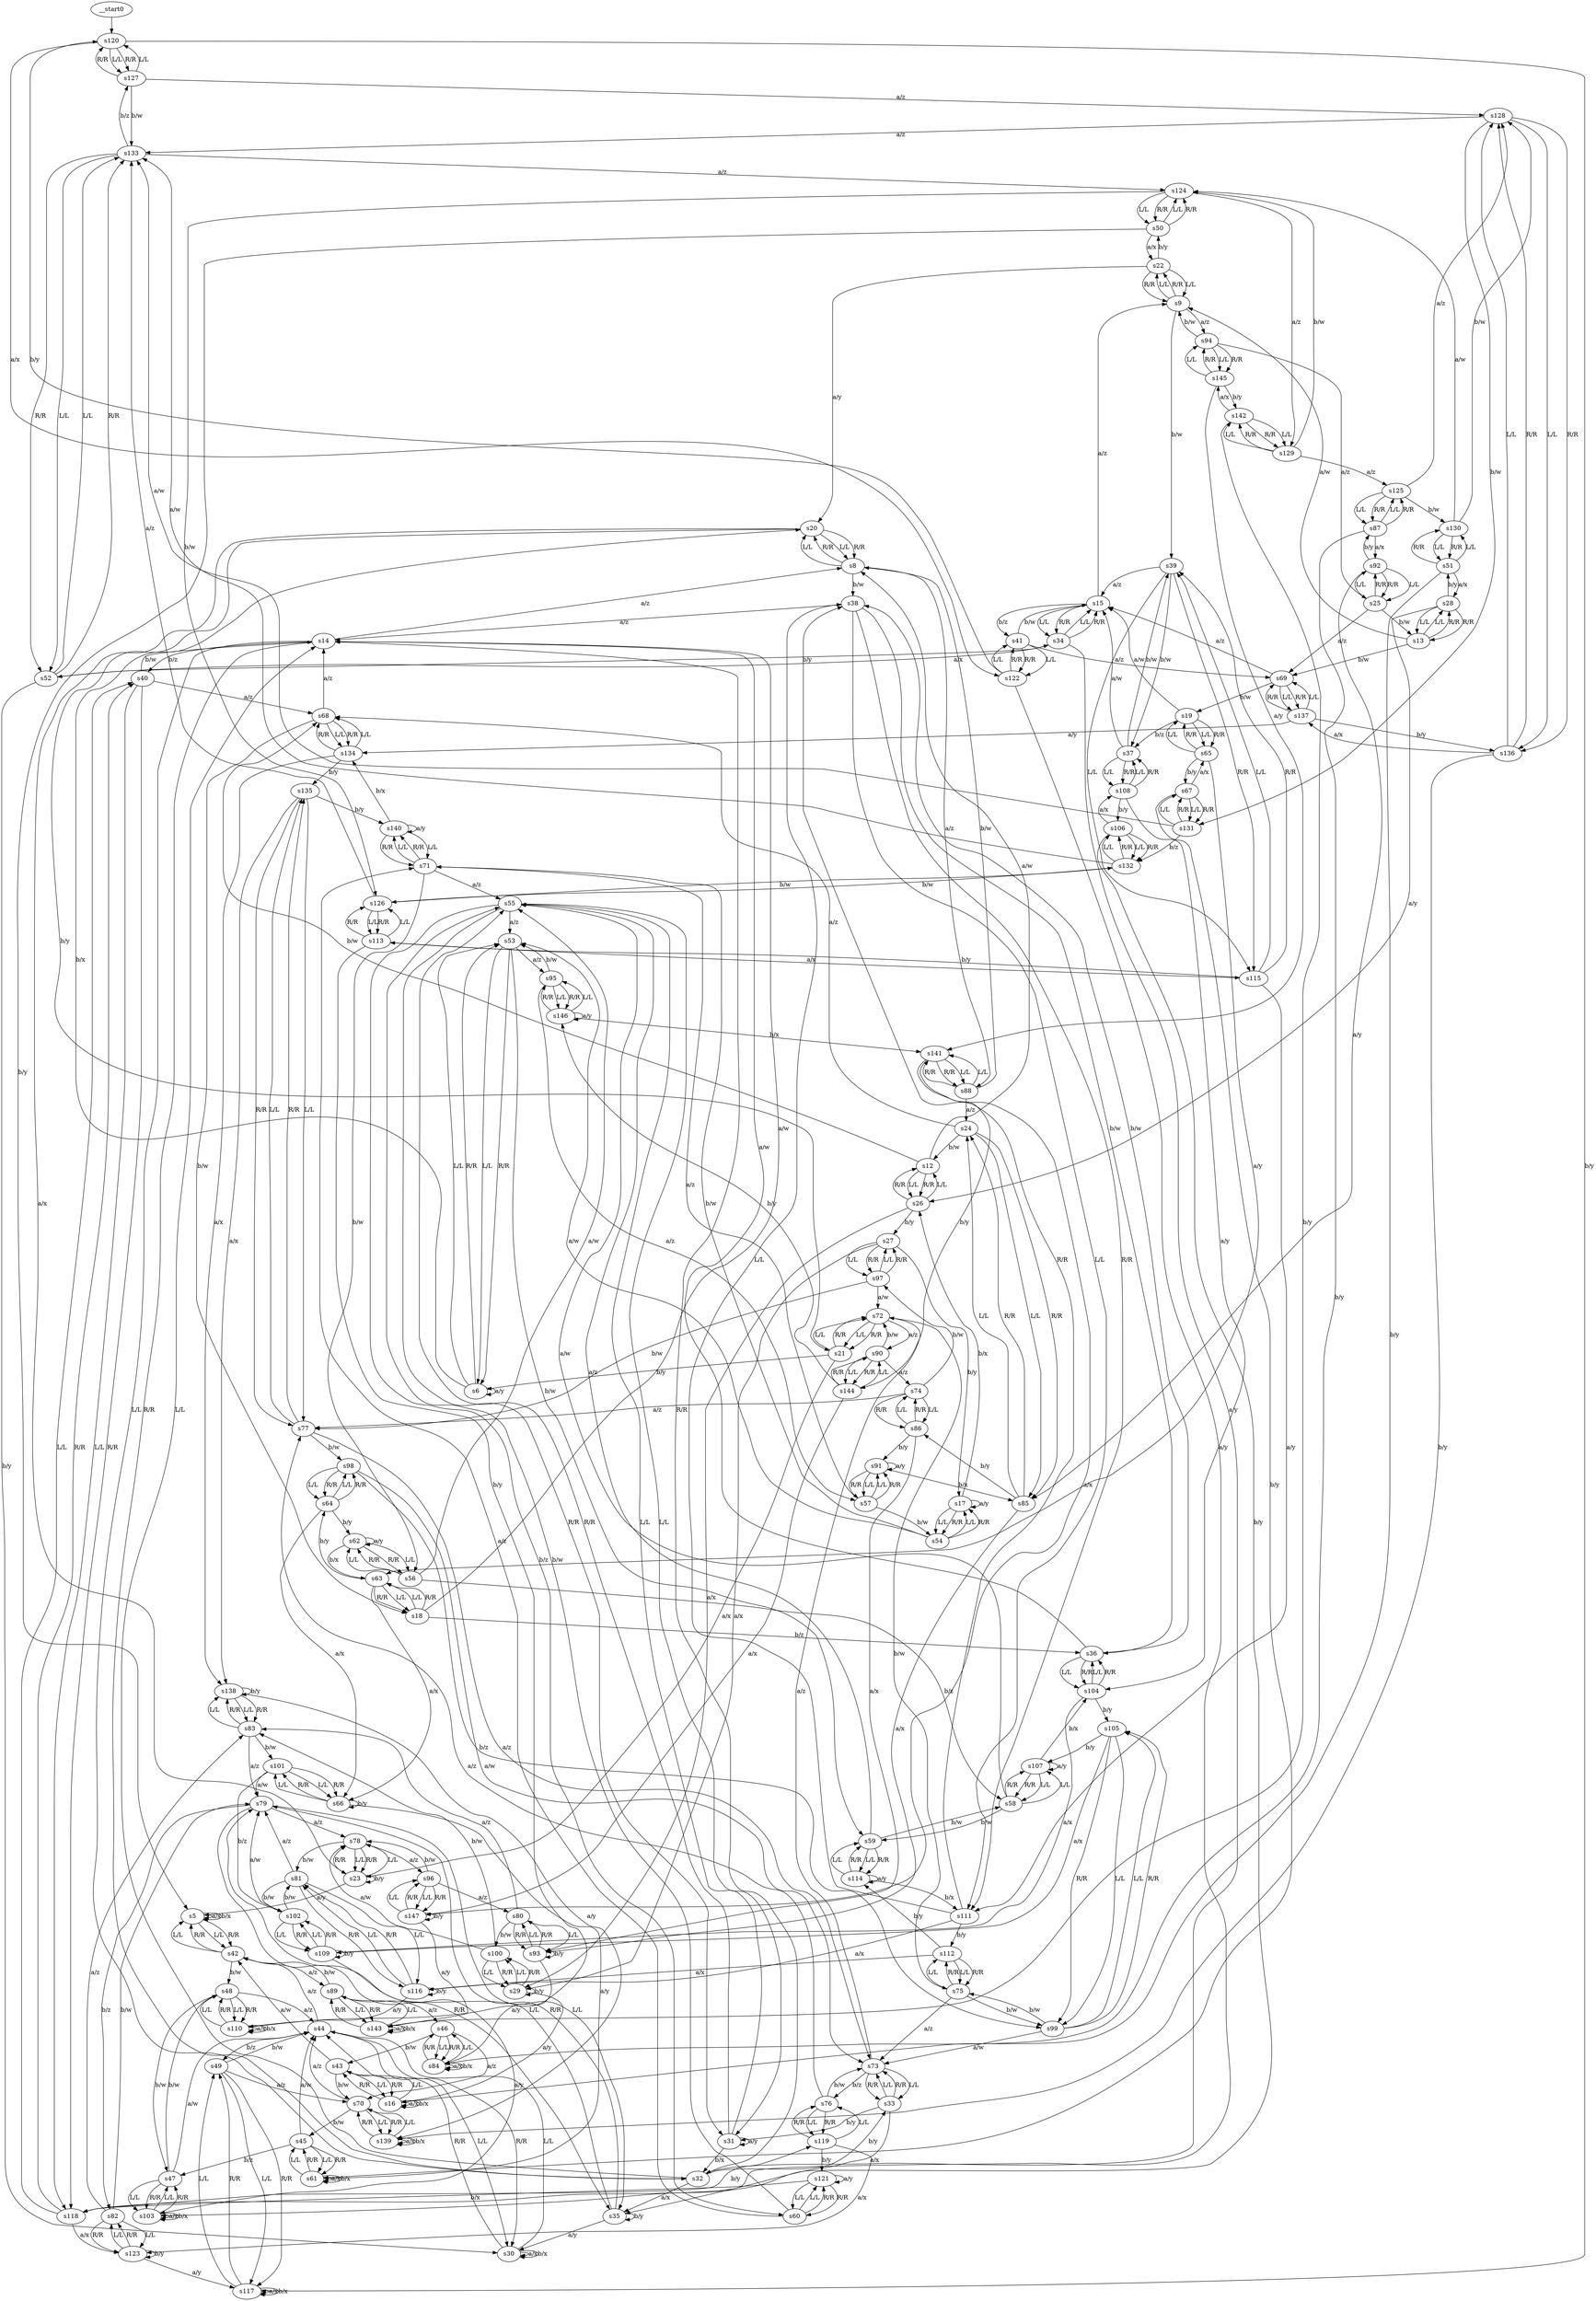 digraph g {
  __start0 -> s120;

  s120 -> s127 [label="L/L"]
  s120 -> s127 [label="R/R"]
  s120 -> s122 [label="a/x"]
  s120 -> s117 [label="b/y"]
  s5 -> s42 [label="L/L"]
  s5 -> s42 [label="R/R"]
  s5 -> s5 [label="a/x"]
  s5 -> s5 [label="b/x"]
  s6 -> s53 [label="L/L"]
  s6 -> s53 [label="R/R"]
  s6 -> s6 [label="a/y"]
  s6 -> s20 [label="b/x"]
  s8 -> s20 [label="L/L"]
  s8 -> s20 [label="R/R"]
  s8 -> s88 [label="a/z"]
  s8 -> s38 [label="b/w"]
  s9 -> s22 [label="L/L"]
  s9 -> s22 [label="R/R"]
  s9 -> s94 [label="a/z"]
  s9 -> s39 [label="b/w"]
  s12 -> s26 [label="L/L"]
  s12 -> s26 [label="R/R"]
  s12 -> s8 [label="a/w"]
  s12 -> s68 [label="b/w"]
  s13 -> s28 [label="L/L"]
  s13 -> s28 [label="R/R"]
  s13 -> s9 [label="a/w"]
  s13 -> s69 [label="b/w"]
  s14 -> s32 [label="L/L"]
  s14 -> s32 [label="R/R"]
  s14 -> s8 [label="a/z"]
  s14 -> s40 [label="b/z"]
  s15 -> s34 [label="L/L"]
  s15 -> s34 [label="R/R"]
  s15 -> s9 [label="a/z"]
  s15 -> s41 [label="b/z"]
  s16 -> s43 [label="L/L"]
  s16 -> s43 [label="R/R"]
  s16 -> s16 [label="a/x"]
  s16 -> s16 [label="b/x"]
  s17 -> s54 [label="L/L"]
  s17 -> s54 [label="R/R"]
  s17 -> s17 [label="a/y"]
  s17 -> s26 [label="b/x"]
  s18 -> s63 [label="L/L"]
  s18 -> s63 [label="R/R"]
  s18 -> s14 [label="a/w"]
  s18 -> s36 [label="b/z"]
  s19 -> s65 [label="L/L"]
  s19 -> s65 [label="R/R"]
  s19 -> s15 [label="a/w"]
  s19 -> s37 [label="b/z"]
  s20 -> s8 [label="L/L"]
  s20 -> s8 [label="R/R"]
  s20 -> s23 [label="a/x"]
  s20 -> s21 [label="b/y"]
  s21 -> s72 [label="L/L"]
  s21 -> s72 [label="R/R"]
  s21 -> s23 [label="a/x"]
  s21 -> s6 [label="b/y"]
  s22 -> s9 [label="L/L"]
  s22 -> s9 [label="R/R"]
  s22 -> s20 [label="a/y"]
  s22 -> s50 [label="b/y"]
  s23 -> s78 [label="L/L"]
  s23 -> s78 [label="R/R"]
  s23 -> s5 [label="a/y"]
  s23 -> s23 [label="b/y"]
  s24 -> s85 [label="L/L"]
  s24 -> s85 [label="R/R"]
  s24 -> s68 [label="a/z"]
  s24 -> s12 [label="b/w"]
  s25 -> s92 [label="L/L"]
  s25 -> s92 [label="R/R"]
  s25 -> s69 [label="a/z"]
  s25 -> s13 [label="b/w"]
  s26 -> s12 [label="L/L"]
  s26 -> s12 [label="R/R"]
  s26 -> s29 [label="a/x"]
  s26 -> s27 [label="b/y"]
  s27 -> s97 [label="L/L"]
  s27 -> s97 [label="R/R"]
  s27 -> s29 [label="a/x"]
  s27 -> s17 [label="b/y"]
  s28 -> s13 [label="L/L"]
  s28 -> s13 [label="R/R"]
  s28 -> s26 [label="a/y"]
  s28 -> s51 [label="b/y"]
  s29 -> s100 [label="L/L"]
  s29 -> s100 [label="R/R"]
  s29 -> s16 [label="a/y"]
  s29 -> s29 [label="b/y"]
  s30 -> s44 [label="L/L"]
  s30 -> s44 [label="R/R"]
  s30 -> s30 [label="a/x"]
  s30 -> s30 [label="b/x"]
  s31 -> s55 [label="L/L"]
  s31 -> s55 [label="R/R"]
  s31 -> s31 [label="a/y"]
  s31 -> s32 [label="b/x"]
  s32 -> s14 [label="L/L"]
  s32 -> s14 [label="R/R"]
  s32 -> s35 [label="a/x"]
  s32 -> s33 [label="b/y"]
  s33 -> s73 [label="L/L"]
  s33 -> s73 [label="R/R"]
  s33 -> s35 [label="a/x"]
  s33 -> s31 [label="b/y"]
  s34 -> s15 [label="L/L"]
  s34 -> s15 [label="R/R"]
  s34 -> s32 [label="a/y"]
  s34 -> s52 [label="b/y"]
  s35 -> s79 [label="L/L"]
  s35 -> s79 [label="R/R"]
  s35 -> s30 [label="a/y"]
  s35 -> s35 [label="b/y"]
  s36 -> s104 [label="L/L"]
  s36 -> s104 [label="R/R"]
  s36 -> s14 [label="a/w"]
  s36 -> s38 [label="b/w"]
  s37 -> s108 [label="L/L"]
  s37 -> s108 [label="R/R"]
  s37 -> s15 [label="a/w"]
  s37 -> s39 [label="b/w"]
  s38 -> s111 [label="L/L"]
  s38 -> s111 [label="R/R"]
  s38 -> s14 [label="a/z"]
  s38 -> s36 [label="b/w"]
  s39 -> s115 [label="L/L"]
  s39 -> s115 [label="R/R"]
  s39 -> s15 [label="a/z"]
  s39 -> s37 [label="b/w"]
  s40 -> s118 [label="L/L"]
  s40 -> s118 [label="R/R"]
  s40 -> s68 [label="a/z"]
  s40 -> s14 [label="b/w"]
  s41 -> s122 [label="L/L"]
  s41 -> s122 [label="R/R"]
  s41 -> s69 [label="a/z"]
  s41 -> s15 [label="b/w"]
  s42 -> s5 [label="L/L"]
  s42 -> s5 [label="R/R"]
  s42 -> s89 [label="a/z"]
  s42 -> s48 [label="b/w"]
  s43 -> s16 [label="L/L"]
  s43 -> s16 [label="R/R"]
  s43 -> s42 [label="a/w"]
  s43 -> s70 [label="b/w"]
  s44 -> s30 [label="L/L"]
  s44 -> s30 [label="R/R"]
  s44 -> s42 [label="a/z"]
  s44 -> s49 [label="b/z"]
  s45 -> s61 [label="L/L"]
  s45 -> s61 [label="R/R"]
  s45 -> s44 [label="a/w"]
  s45 -> s47 [label="b/z"]
  s46 -> s84 [label="L/L"]
  s46 -> s84 [label="R/R"]
  s46 -> s70 [label="a/z"]
  s46 -> s43 [label="b/w"]
  s47 -> s103 [label="L/L"]
  s47 -> s103 [label="R/R"]
  s47 -> s44 [label="a/w"]
  s47 -> s48 [label="b/w"]
  s48 -> s110 [label="L/L"]
  s48 -> s110 [label="R/R"]
  s48 -> s44 [label="a/z"]
  s48 -> s47 [label="b/w"]
  s49 -> s117 [label="L/L"]
  s49 -> s117 [label="R/R"]
  s49 -> s70 [label="a/z"]
  s49 -> s44 [label="b/w"]
  s50 -> s124 [label="L/L"]
  s50 -> s124 [label="R/R"]
  s50 -> s22 [label="a/x"]
  s50 -> s5 [label="b/y"]
  s51 -> s130 [label="L/L"]
  s51 -> s130 [label="R/R"]
  s51 -> s28 [label="a/x"]
  s51 -> s16 [label="b/y"]
  s52 -> s133 [label="L/L"]
  s52 -> s133 [label="R/R"]
  s52 -> s34 [label="a/x"]
  s52 -> s30 [label="b/y"]
  s53 -> s6 [label="L/L"]
  s53 -> s6 [label="R/R"]
  s53 -> s95 [label="a/z"]
  s53 -> s59 [label="b/w"]
  s54 -> s17 [label="L/L"]
  s54 -> s17 [label="R/R"]
  s54 -> s53 [label="a/w"]
  s54 -> s71 [label="b/w"]
  s55 -> s31 [label="L/L"]
  s55 -> s31 [label="R/R"]
  s55 -> s53 [label="a/z"]
  s55 -> s60 [label="b/z"]
  s56 -> s62 [label="L/L"]
  s56 -> s62 [label="R/R"]
  s56 -> s55 [label="a/w"]
  s56 -> s58 [label="b/z"]
  s57 -> s91 [label="L/L"]
  s57 -> s91 [label="R/R"]
  s57 -> s71 [label="a/z"]
  s57 -> s54 [label="b/w"]
  s58 -> s107 [label="L/L"]
  s58 -> s107 [label="R/R"]
  s58 -> s55 [label="a/w"]
  s58 -> s59 [label="b/w"]
  s59 -> s114 [label="L/L"]
  s59 -> s114 [label="R/R"]
  s59 -> s55 [label="a/z"]
  s59 -> s58 [label="b/w"]
  s60 -> s121 [label="L/L"]
  s60 -> s121 [label="R/R"]
  s60 -> s71 [label="a/z"]
  s60 -> s55 [label="b/w"]
  s61 -> s45 [label="L/L"]
  s61 -> s45 [label="R/R"]
  s61 -> s61 [label="a/x"]
  s61 -> s61 [label="b/x"]
  s62 -> s56 [label="L/L"]
  s62 -> s56 [label="R/R"]
  s62 -> s62 [label="a/y"]
  s62 -> s63 [label="b/x"]
  s63 -> s18 [label="L/L"]
  s63 -> s18 [label="R/R"]
  s63 -> s66 [label="a/x"]
  s63 -> s64 [label="b/y"]
  s64 -> s98 [label="L/L"]
  s64 -> s98 [label="R/R"]
  s64 -> s66 [label="a/x"]
  s64 -> s62 [label="b/y"]
  s65 -> s19 [label="L/L"]
  s65 -> s19 [label="R/R"]
  s65 -> s63 [label="a/y"]
  s65 -> s67 [label="b/y"]
  s66 -> s101 [label="L/L"]
  s66 -> s101 [label="R/R"]
  s66 -> s61 [label="a/y"]
  s66 -> s66 [label="b/y"]
  s67 -> s131 [label="L/L"]
  s67 -> s131 [label="R/R"]
  s67 -> s65 [label="a/x"]
  s67 -> s61 [label="b/y"]
  s68 -> s134 [label="L/L"]
  s68 -> s134 [label="R/R"]
  s68 -> s14 [label="a/z"]
  s68 -> s18 [label="b/w"]
  s69 -> s137 [label="L/L"]
  s69 -> s137 [label="R/R"]
  s69 -> s15 [label="a/z"]
  s69 -> s19 [label="b/w"]
  s70 -> s139 [label="L/L"]
  s70 -> s139 [label="R/R"]
  s70 -> s44 [label="a/z"]
  s70 -> s45 [label="b/w"]
  s71 -> s140 [label="L/L"]
  s71 -> s140 [label="R/R"]
  s71 -> s55 [label="a/z"]
  s71 -> s56 [label="b/w"]
  s72 -> s21 [label="L/L"]
  s72 -> s21 [label="R/R"]
  s72 -> s90 [label="a/z"]
  s72 -> s75 [label="b/w"]
  s73 -> s33 [label="L/L"]
  s73 -> s33 [label="R/R"]
  s73 -> s72 [label="a/z"]
  s73 -> s76 [label="b/z"]
  s74 -> s86 [label="L/L"]
  s74 -> s86 [label="R/R"]
  s74 -> s77 [label="a/z"]
  s74 -> s97 [label="b/w"]
  s75 -> s112 [label="L/L"]
  s75 -> s112 [label="R/R"]
  s75 -> s73 [label="a/z"]
  s75 -> s99 [label="b/w"]
  s76 -> s119 [label="L/L"]
  s76 -> s119 [label="R/R"]
  s76 -> s77 [label="a/z"]
  s76 -> s73 [label="b/w"]
  s77 -> s135 [label="L/L"]
  s77 -> s135 [label="R/R"]
  s77 -> s73 [label="a/z"]
  s77 -> s98 [label="b/w"]
  s78 -> s23 [label="L/L"]
  s78 -> s23 [label="R/R"]
  s78 -> s96 [label="a/z"]
  s78 -> s81 [label="b/w"]
  s79 -> s35 [label="L/L"]
  s79 -> s35 [label="R/R"]
  s79 -> s78 [label="a/z"]
  s79 -> s82 [label="b/z"]
  s80 -> s93 [label="L/L"]
  s80 -> s93 [label="R/R"]
  s80 -> s83 [label="a/z"]
  s80 -> s100 [label="b/w"]
  s81 -> s116 [label="L/L"]
  s81 -> s116 [label="R/R"]
  s81 -> s79 [label="a/z"]
  s81 -> s102 [label="b/w"]
  s82 -> s123 [label="L/L"]
  s82 -> s123 [label="R/R"]
  s82 -> s83 [label="a/z"]
  s82 -> s79 [label="b/w"]
  s83 -> s138 [label="L/L"]
  s83 -> s138 [label="R/R"]
  s83 -> s79 [label="a/z"]
  s83 -> s101 [label="b/w"]
  s84 -> s46 [label="L/L"]
  s84 -> s46 [label="R/R"]
  s84 -> s84 [label="a/x"]
  s84 -> s84 [label="b/x"]
  s85 -> s24 [label="L/L"]
  s85 -> s24 [label="R/R"]
  s85 -> s93 [label="a/x"]
  s85 -> s86 [label="b/y"]
  s86 -> s74 [label="L/L"]
  s86 -> s74 [label="R/R"]
  s86 -> s93 [label="a/x"]
  s86 -> s91 [label="b/y"]
  s87 -> s125 [label="L/L"]
  s87 -> s125 [label="R/R"]
  s87 -> s92 [label="a/x"]
  s87 -> s84 [label="b/y"]
  s88 -> s141 [label="L/L"]
  s88 -> s141 [label="R/R"]
  s88 -> s24 [label="a/z"]
  s88 -> s8 [label="b/w"]
  s89 -> s143 [label="L/L"]
  s89 -> s143 [label="R/R"]
  s89 -> s46 [label="a/z"]
  s89 -> s42 [label="b/w"]
  s90 -> s144 [label="L/L"]
  s90 -> s144 [label="R/R"]
  s90 -> s74 [label="a/z"]
  s90 -> s72 [label="b/w"]
  s91 -> s57 [label="L/L"]
  s91 -> s57 [label="R/R"]
  s91 -> s91 [label="a/y"]
  s91 -> s85 [label="b/x"]
  s92 -> s25 [label="L/L"]
  s92 -> s25 [label="R/R"]
  s92 -> s85 [label="a/y"]
  s92 -> s87 [label="b/y"]
  s93 -> s80 [label="L/L"]
  s93 -> s80 [label="R/R"]
  s93 -> s84 [label="a/y"]
  s93 -> s93 [label="b/y"]
  s94 -> s145 [label="L/L"]
  s94 -> s145 [label="R/R"]
  s94 -> s25 [label="a/z"]
  s94 -> s9 [label="b/w"]
  s95 -> s146 [label="L/L"]
  s95 -> s146 [label="R/R"]
  s95 -> s57 [label="a/z"]
  s95 -> s53 [label="b/w"]
  s96 -> s147 [label="L/L"]
  s96 -> s147 [label="R/R"]
  s96 -> s80 [label="a/z"]
  s96 -> s78 [label="b/w"]
  s97 -> s27 [label="L/L"]
  s97 -> s27 [label="R/R"]
  s97 -> s72 [label="a/w"]
  s97 -> s77 [label="b/w"]
  s98 -> s64 [label="L/L"]
  s98 -> s64 [label="R/R"]
  s98 -> s73 [label="a/w"]
  s98 -> s99 [label="b/z"]
  s99 -> s105 [label="L/L"]
  s99 -> s105 [label="R/R"]
  s99 -> s73 [label="a/w"]
  s99 -> s75 [label="b/w"]
  s100 -> s29 [label="L/L"]
  s100 -> s29 [label="R/R"]
  s100 -> s78 [label="a/w"]
  s100 -> s83 [label="b/w"]
  s101 -> s66 [label="L/L"]
  s101 -> s66 [label="R/R"]
  s101 -> s79 [label="a/w"]
  s101 -> s102 [label="b/z"]
  s102 -> s109 [label="L/L"]
  s102 -> s109 [label="R/R"]
  s102 -> s79 [label="a/w"]
  s102 -> s81 [label="b/w"]
  s103 -> s47 [label="L/L"]
  s103 -> s47 [label="R/R"]
  s103 -> s103 [label="a/x"]
  s103 -> s103 [label="b/x"]
  s104 -> s36 [label="L/L"]
  s104 -> s36 [label="R/R"]
  s104 -> s109 [label="a/x"]
  s104 -> s105 [label="b/y"]
  s105 -> s99 [label="L/L"]
  s105 -> s99 [label="R/R"]
  s105 -> s109 [label="a/x"]
  s105 -> s107 [label="b/y"]
  s106 -> s132 [label="L/L"]
  s106 -> s132 [label="R/R"]
  s106 -> s108 [label="a/x"]
  s106 -> s103 [label="b/y"]
  s107 -> s58 [label="L/L"]
  s107 -> s58 [label="R/R"]
  s107 -> s107 [label="a/y"]
  s107 -> s104 [label="b/x"]
  s108 -> s37 [label="L/L"]
  s108 -> s37 [label="R/R"]
  s108 -> s104 [label="a/y"]
  s108 -> s106 [label="b/y"]
  s109 -> s102 [label="L/L"]
  s109 -> s102 [label="R/R"]
  s109 -> s103 [label="a/y"]
  s109 -> s109 [label="b/y"]
  s110 -> s48 [label="L/L"]
  s110 -> s48 [label="R/R"]
  s110 -> s110 [label="a/x"]
  s110 -> s110 [label="b/x"]
  s111 -> s38 [label="L/L"]
  s111 -> s38 [label="R/R"]
  s111 -> s116 [label="a/x"]
  s111 -> s112 [label="b/y"]
  s112 -> s75 [label="L/L"]
  s112 -> s75 [label="R/R"]
  s112 -> s116 [label="a/x"]
  s112 -> s114 [label="b/y"]
  s113 -> s126 [label="L/L"]
  s113 -> s126 [label="R/R"]
  s113 -> s115 [label="a/x"]
  s113 -> s110 [label="b/y"]
  s114 -> s59 [label="L/L"]
  s114 -> s59 [label="R/R"]
  s114 -> s114 [label="a/y"]
  s114 -> s111 [label="b/x"]
  s115 -> s39 [label="L/L"]
  s115 -> s39 [label="R/R"]
  s115 -> s111 [label="a/y"]
  s115 -> s113 [label="b/y"]
  s116 -> s81 [label="L/L"]
  s116 -> s81 [label="R/R"]
  s116 -> s110 [label="a/y"]
  s116 -> s116 [label="b/y"]
  s117 -> s49 [label="L/L"]
  s117 -> s49 [label="R/R"]
  s117 -> s117 [label="a/x"]
  s117 -> s117 [label="b/x"]
  s118 -> s40 [label="L/L"]
  s118 -> s40 [label="R/R"]
  s118 -> s123 [label="a/x"]
  s118 -> s119 [label="b/y"]
  s119 -> s76 [label="L/L"]
  s119 -> s76 [label="R/R"]
  s119 -> s123 [label="a/x"]
  s119 -> s121 [label="b/y"]
  s121 -> s60 [label="L/L"]
  s121 -> s60 [label="R/R"]
  s121 -> s121 [label="a/y"]
  s121 -> s118 [label="b/x"]
  s122 -> s41 [label="L/L"]
  s122 -> s41 [label="R/R"]
  s122 -> s118 [label="a/y"]
  s122 -> s120 [label="b/y"]
  s123 -> s82 [label="L/L"]
  s123 -> s82 [label="R/R"]
  s123 -> s117 [label="a/y"]
  s123 -> s123 [label="b/y"]
  s124 -> s50 [label="L/L"]
  s124 -> s50 [label="R/R"]
  s124 -> s129 [label="a/z"]
  s124 -> s126 [label="b/w"]
  s125 -> s87 [label="L/L"]
  s125 -> s87 [label="R/R"]
  s125 -> s128 [label="a/z"]
  s125 -> s130 [label="b/w"]
  s126 -> s113 [label="L/L"]
  s126 -> s113 [label="R/R"]
  s126 -> s133 [label="a/z"]
  s126 -> s132 [label="b/w"]
  s127 -> s120 [label="L/L"]
  s127 -> s120 [label="R/R"]
  s127 -> s128 [label="a/z"]
  s127 -> s133 [label="b/w"]
  s128 -> s136 [label="L/L"]
  s128 -> s136 [label="R/R"]
  s128 -> s133 [label="a/z"]
  s128 -> s131 [label="b/w"]
  s129 -> s142 [label="L/L"]
  s129 -> s142 [label="R/R"]
  s129 -> s125 [label="a/z"]
  s129 -> s124 [label="b/w"]
  s130 -> s51 [label="L/L"]
  s130 -> s51 [label="R/R"]
  s130 -> s124 [label="a/w"]
  s130 -> s128 [label="b/w"]
  s131 -> s67 [label="L/L"]
  s131 -> s67 [label="R/R"]
  s131 -> s133 [label="a/w"]
  s131 -> s132 [label="b/z"]
  s132 -> s106 [label="L/L"]
  s132 -> s106 [label="R/R"]
  s132 -> s133 [label="a/w"]
  s132 -> s126 [label="b/w"]
  s133 -> s52 [label="L/L"]
  s133 -> s52 [label="R/R"]
  s133 -> s124 [label="a/z"]
  s133 -> s127 [label="b/z"]
  s134 -> s68 [label="L/L"]
  s134 -> s68 [label="R/R"]
  s134 -> s138 [label="a/x"]
  s134 -> s135 [label="b/y"]
  s135 -> s77 [label="L/L"]
  s135 -> s77 [label="R/R"]
  s135 -> s138 [label="a/x"]
  s135 -> s140 [label="b/y"]
  s136 -> s128 [label="L/L"]
  s136 -> s128 [label="R/R"]
  s136 -> s137 [label="a/x"]
  s136 -> s139 [label="b/y"]
  s137 -> s69 [label="L/L"]
  s137 -> s69 [label="R/R"]
  s137 -> s134 [label="a/y"]
  s137 -> s136 [label="b/y"]
  s138 -> s83 [label="L/L"]
  s138 -> s83 [label="R/R"]
  s138 -> s139 [label="a/y"]
  s138 -> s138 [label="b/y"]
  s139 -> s70 [label="L/L"]
  s139 -> s70 [label="R/R"]
  s139 -> s139 [label="a/x"]
  s139 -> s139 [label="b/x"]
  s140 -> s71 [label="L/L"]
  s140 -> s71 [label="R/R"]
  s140 -> s140 [label="a/y"]
  s140 -> s134 [label="b/x"]
  s141 -> s88 [label="L/L"]
  s141 -> s88 [label="R/R"]
  s141 -> s147 [label="a/x"]
  s141 -> s144 [label="b/y"]
  s142 -> s129 [label="L/L"]
  s142 -> s129 [label="R/R"]
  s142 -> s145 [label="a/x"]
  s142 -> s143 [label="b/y"]
  s143 -> s89 [label="L/L"]
  s143 -> s89 [label="R/R"]
  s143 -> s143 [label="a/x"]
  s143 -> s143 [label="b/x"]
  s144 -> s90 [label="L/L"]
  s144 -> s90 [label="R/R"]
  s144 -> s147 [label="a/x"]
  s144 -> s146 [label="b/y"]
  s145 -> s94 [label="L/L"]
  s145 -> s94 [label="R/R"]
  s145 -> s141 [label="a/y"]
  s145 -> s142 [label="b/y"]
  s146 -> s95 [label="L/L"]
  s146 -> s95 [label="R/R"]
  s146 -> s146 [label="a/y"]
  s146 -> s141 [label="b/x"]
  s147 -> s96 [label="L/L"]
  s147 -> s96 [label="R/R"]
  s147 -> s143 [label="a/y"]
  s147 -> s147 [label="b/y"]
}
